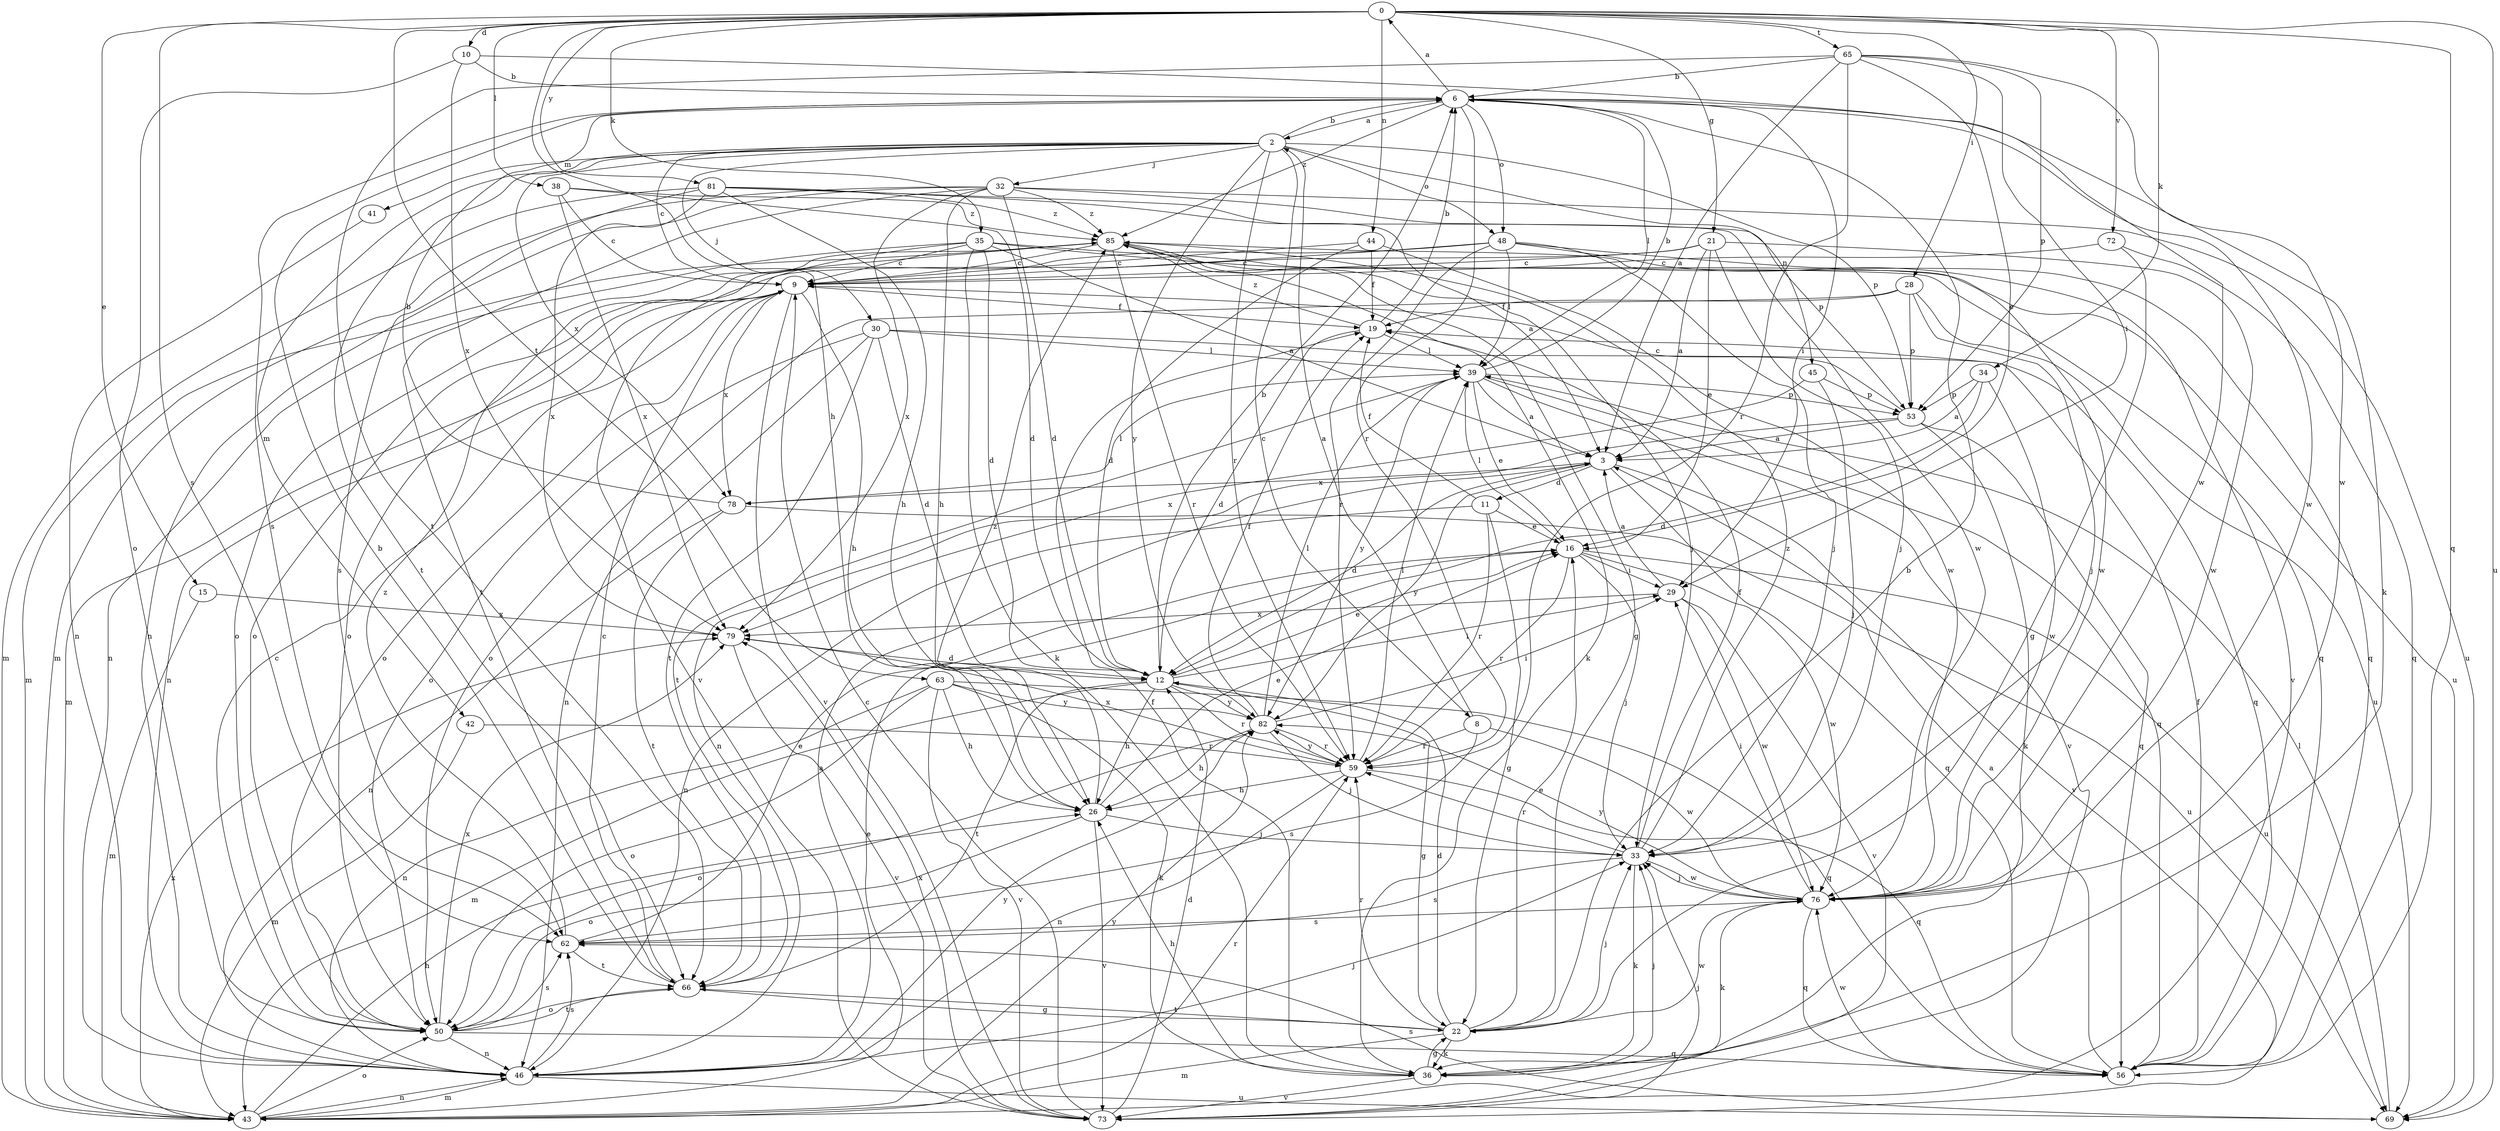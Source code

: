 strict digraph  {
0;
2;
3;
6;
8;
9;
10;
11;
12;
15;
16;
19;
21;
22;
26;
28;
29;
30;
32;
33;
34;
35;
36;
38;
39;
41;
42;
43;
44;
45;
46;
48;
50;
53;
56;
59;
62;
63;
65;
66;
69;
72;
73;
76;
78;
79;
81;
82;
85;
0 -> 10  [label=d];
0 -> 15  [label=e];
0 -> 21  [label=g];
0 -> 26  [label=h];
0 -> 28  [label=i];
0 -> 34  [label=k];
0 -> 35  [label=k];
0 -> 38  [label=l];
0 -> 44  [label=n];
0 -> 56  [label=q];
0 -> 62  [label=s];
0 -> 63  [label=t];
0 -> 65  [label=t];
0 -> 69  [label=u];
0 -> 72  [label=v];
0 -> 81  [label=y];
2 -> 6  [label=b];
2 -> 8  [label=c];
2 -> 9  [label=c];
2 -> 30  [label=j];
2 -> 32  [label=j];
2 -> 41  [label=m];
2 -> 42  [label=m];
2 -> 45  [label=n];
2 -> 48  [label=o];
2 -> 53  [label=p];
2 -> 59  [label=r];
2 -> 66  [label=t];
2 -> 78  [label=x];
2 -> 82  [label=y];
3 -> 11  [label=d];
3 -> 12  [label=d];
3 -> 56  [label=q];
3 -> 73  [label=v];
3 -> 78  [label=x];
3 -> 82  [label=y];
6 -> 0  [label=a];
6 -> 2  [label=a];
6 -> 29  [label=i];
6 -> 36  [label=k];
6 -> 39  [label=l];
6 -> 48  [label=o];
6 -> 59  [label=r];
6 -> 62  [label=s];
6 -> 76  [label=w];
6 -> 85  [label=z];
8 -> 2  [label=a];
8 -> 59  [label=r];
8 -> 62  [label=s];
8 -> 76  [label=w];
9 -> 19  [label=f];
9 -> 26  [label=h];
9 -> 43  [label=m];
9 -> 46  [label=n];
9 -> 50  [label=o];
9 -> 73  [label=v];
9 -> 78  [label=x];
10 -> 6  [label=b];
10 -> 50  [label=o];
10 -> 76  [label=w];
10 -> 79  [label=x];
11 -> 16  [label=e];
11 -> 19  [label=f];
11 -> 22  [label=g];
11 -> 46  [label=n];
11 -> 59  [label=r];
12 -> 6  [label=b];
12 -> 16  [label=e];
12 -> 22  [label=g];
12 -> 26  [label=h];
12 -> 29  [label=i];
12 -> 43  [label=m];
12 -> 59  [label=r];
12 -> 66  [label=t];
12 -> 82  [label=y];
15 -> 43  [label=m];
15 -> 79  [label=x];
16 -> 29  [label=i];
16 -> 33  [label=j];
16 -> 39  [label=l];
16 -> 59  [label=r];
16 -> 69  [label=u];
16 -> 76  [label=w];
19 -> 6  [label=b];
19 -> 12  [label=d];
19 -> 39  [label=l];
19 -> 85  [label=z];
21 -> 3  [label=a];
21 -> 9  [label=c];
21 -> 16  [label=e];
21 -> 33  [label=j];
21 -> 50  [label=o];
21 -> 76  [label=w];
22 -> 6  [label=b];
22 -> 12  [label=d];
22 -> 16  [label=e];
22 -> 33  [label=j];
22 -> 36  [label=k];
22 -> 43  [label=m];
22 -> 59  [label=r];
22 -> 66  [label=t];
22 -> 76  [label=w];
26 -> 16  [label=e];
26 -> 33  [label=j];
26 -> 50  [label=o];
26 -> 73  [label=v];
26 -> 85  [label=z];
28 -> 19  [label=f];
28 -> 33  [label=j];
28 -> 50  [label=o];
28 -> 53  [label=p];
28 -> 69  [label=u];
29 -> 3  [label=a];
29 -> 73  [label=v];
29 -> 76  [label=w];
29 -> 79  [label=x];
30 -> 12  [label=d];
30 -> 39  [label=l];
30 -> 46  [label=n];
30 -> 50  [label=o];
30 -> 56  [label=q];
30 -> 66  [label=t];
32 -> 12  [label=d];
32 -> 26  [label=h];
32 -> 43  [label=m];
32 -> 46  [label=n];
32 -> 53  [label=p];
32 -> 66  [label=t];
32 -> 69  [label=u];
32 -> 79  [label=x];
32 -> 85  [label=z];
33 -> 19  [label=f];
33 -> 36  [label=k];
33 -> 59  [label=r];
33 -> 62  [label=s];
33 -> 76  [label=w];
33 -> 85  [label=z];
34 -> 3  [label=a];
34 -> 12  [label=d];
34 -> 53  [label=p];
34 -> 76  [label=w];
35 -> 3  [label=a];
35 -> 9  [label=c];
35 -> 12  [label=d];
35 -> 36  [label=k];
35 -> 46  [label=n];
35 -> 56  [label=q];
35 -> 69  [label=u];
35 -> 73  [label=v];
36 -> 19  [label=f];
36 -> 22  [label=g];
36 -> 26  [label=h];
36 -> 33  [label=j];
36 -> 73  [label=v];
38 -> 9  [label=c];
38 -> 12  [label=d];
38 -> 79  [label=x];
38 -> 85  [label=z];
39 -> 3  [label=a];
39 -> 6  [label=b];
39 -> 16  [label=e];
39 -> 53  [label=p];
39 -> 56  [label=q];
39 -> 66  [label=t];
39 -> 73  [label=v];
39 -> 82  [label=y];
41 -> 46  [label=n];
42 -> 43  [label=m];
42 -> 59  [label=r];
43 -> 16  [label=e];
43 -> 26  [label=h];
43 -> 33  [label=j];
43 -> 46  [label=n];
43 -> 50  [label=o];
43 -> 59  [label=r];
43 -> 79  [label=x];
43 -> 82  [label=y];
44 -> 9  [label=c];
44 -> 12  [label=d];
44 -> 19  [label=f];
44 -> 76  [label=w];
45 -> 33  [label=j];
45 -> 53  [label=p];
45 -> 79  [label=x];
46 -> 3  [label=a];
46 -> 33  [label=j];
46 -> 43  [label=m];
46 -> 62  [label=s];
46 -> 69  [label=u];
46 -> 82  [label=y];
48 -> 9  [label=c];
48 -> 33  [label=j];
48 -> 39  [label=l];
48 -> 50  [label=o];
48 -> 56  [label=q];
48 -> 59  [label=r];
48 -> 73  [label=v];
50 -> 9  [label=c];
50 -> 46  [label=n];
50 -> 56  [label=q];
50 -> 62  [label=s];
50 -> 66  [label=t];
50 -> 79  [label=x];
53 -> 3  [label=a];
53 -> 9  [label=c];
53 -> 36  [label=k];
53 -> 46  [label=n];
53 -> 56  [label=q];
56 -> 3  [label=a];
56 -> 19  [label=f];
56 -> 76  [label=w];
59 -> 26  [label=h];
59 -> 39  [label=l];
59 -> 46  [label=n];
59 -> 56  [label=q];
59 -> 79  [label=x];
59 -> 82  [label=y];
62 -> 16  [label=e];
62 -> 66  [label=t];
62 -> 85  [label=z];
63 -> 26  [label=h];
63 -> 36  [label=k];
63 -> 46  [label=n];
63 -> 50  [label=o];
63 -> 56  [label=q];
63 -> 73  [label=v];
63 -> 82  [label=y];
65 -> 3  [label=a];
65 -> 6  [label=b];
65 -> 16  [label=e];
65 -> 29  [label=i];
65 -> 53  [label=p];
65 -> 59  [label=r];
65 -> 66  [label=t];
65 -> 76  [label=w];
66 -> 6  [label=b];
66 -> 9  [label=c];
66 -> 22  [label=g];
66 -> 50  [label=o];
69 -> 39  [label=l];
69 -> 62  [label=s];
72 -> 9  [label=c];
72 -> 22  [label=g];
72 -> 56  [label=q];
73 -> 9  [label=c];
73 -> 12  [label=d];
73 -> 79  [label=x];
76 -> 29  [label=i];
76 -> 33  [label=j];
76 -> 36  [label=k];
76 -> 56  [label=q];
76 -> 62  [label=s];
76 -> 82  [label=y];
78 -> 6  [label=b];
78 -> 39  [label=l];
78 -> 46  [label=n];
78 -> 66  [label=t];
78 -> 69  [label=u];
79 -> 12  [label=d];
79 -> 73  [label=v];
81 -> 3  [label=a];
81 -> 26  [label=h];
81 -> 43  [label=m];
81 -> 62  [label=s];
81 -> 76  [label=w];
81 -> 79  [label=x];
81 -> 85  [label=z];
82 -> 19  [label=f];
82 -> 26  [label=h];
82 -> 29  [label=i];
82 -> 33  [label=j];
82 -> 39  [label=l];
82 -> 50  [label=o];
82 -> 59  [label=r];
85 -> 9  [label=c];
85 -> 22  [label=g];
85 -> 33  [label=j];
85 -> 36  [label=k];
85 -> 43  [label=m];
85 -> 50  [label=o];
85 -> 59  [label=r];
85 -> 76  [label=w];
}
